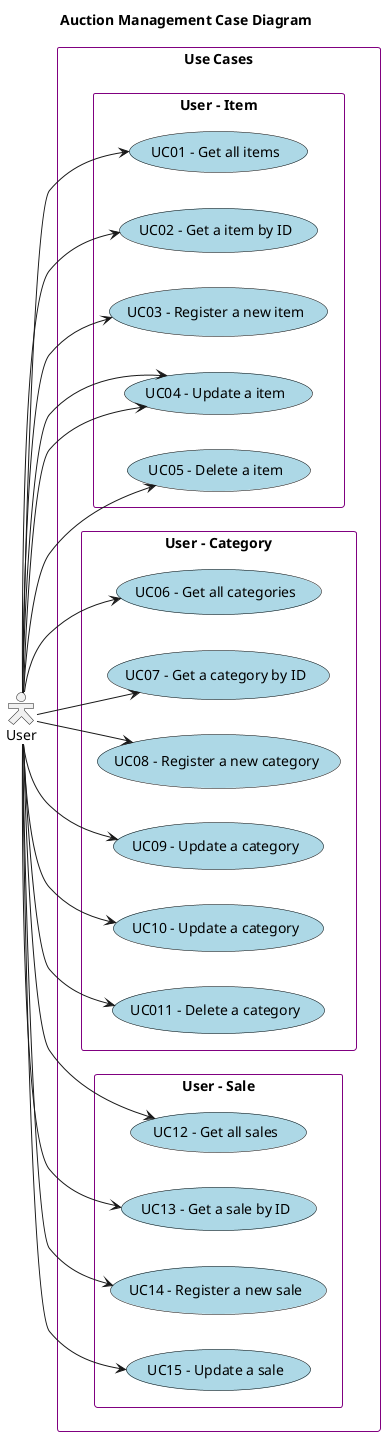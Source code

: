 @startuml
'skinparam monochrome true
skinparam packageStyle rectangle
'skinparam shadowing false
skinparam actorStyle hollow

skinparam usecase {
    BackgroundColor LightBlue
    BorderColor Black
}

skinparam rectangle{
    BorderColor Purple
}

title Auction Management Case Diagram

left to right direction

actor "User" as User

rectangle "Use Cases" as usecases{
    rectangle "User - Item" as UserProdUC {

        usecase "UC01 - Get all items" as UC01
        User --> UC01

        usecase "UC02 - Get a item by ID" as UC02
        User --> UC02

        usecase "UC03 - Register a new item" as UC03
        User --> UC03

        usecase "UC04 - Update a item" as UC04
        User --> UC04

        usecase "UC04 - Update a item" as UC04
        User --> UC04

        usecase "UC05 - Delete a item" as UC05
        User --> UC05
    }

    rectangle "User - Category" as userCategUC {

        usecase "UC06 - Get all categories" as UC06
        User --> UC06

        usecase "UC07 - Get a category by ID" as UC07
        User --> UC07

        usecase "UC08 - Register a new category" as UC08
        User --> UC08

        usecase "UC09 - Update a category" as UC09
        User --> UC09

        usecase "UC10 - Update a category" as UC10
        User --> UC10

        usecase "UC011 - Delete a category" as UC011
        User --> UC011
    }

    rectangle "User - Sale" as userSaleUC {

        usecase "UC12 - Get all sales" as UC12
        User --> UC12

        usecase "UC13 - Get a sale by ID" as UC13
        User --> UC13

        usecase "UC14 - Register a new sale" as UC14
        User --> UC14

        usecase "UC15 - Update a sale" as UC15
        User --> UC15
    }

}

@enduml